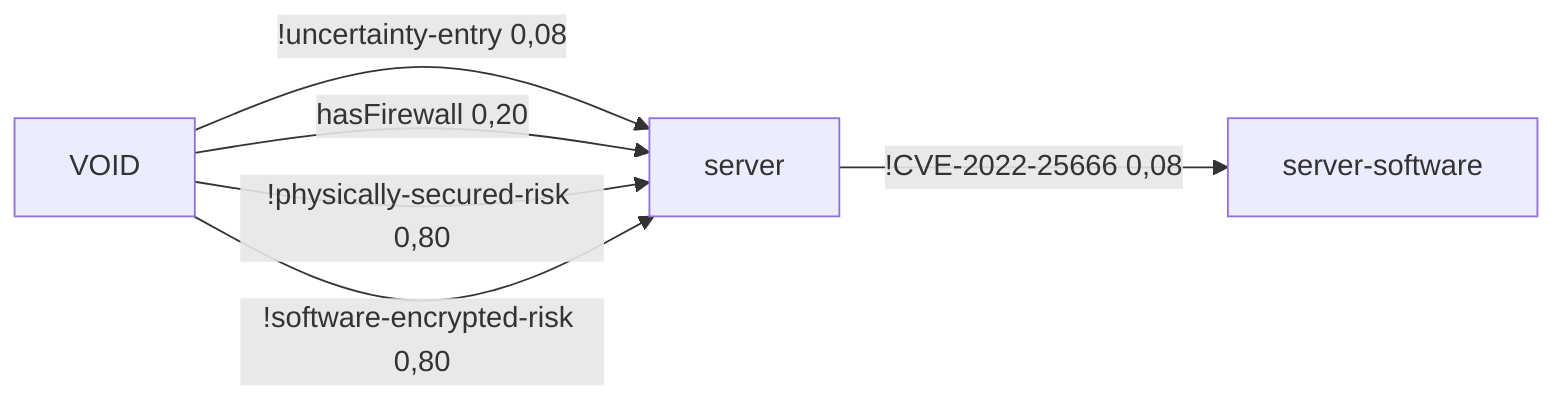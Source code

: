 %% AttributeChange [4mcontiki-ng/contiki-ng[0m to [4m4.7[0m for node [4mserver[0m
%%  VOID -[0,97]->  server -[0,08]-> server-software 3,88 0,08
flowchart LR
	server[server]
	server-software[server-software]
	VOID[VOID]
	server -->|!CVE-2022-25666 0,08| server-software
	VOID -->|!uncertainty-entry 0,08| server
	VOID -->|hasFirewall 0,20| server
	VOID -->|!physically-secured-risk 0,80| server
	VOID -->|!software-encrypted-risk 0,80| server